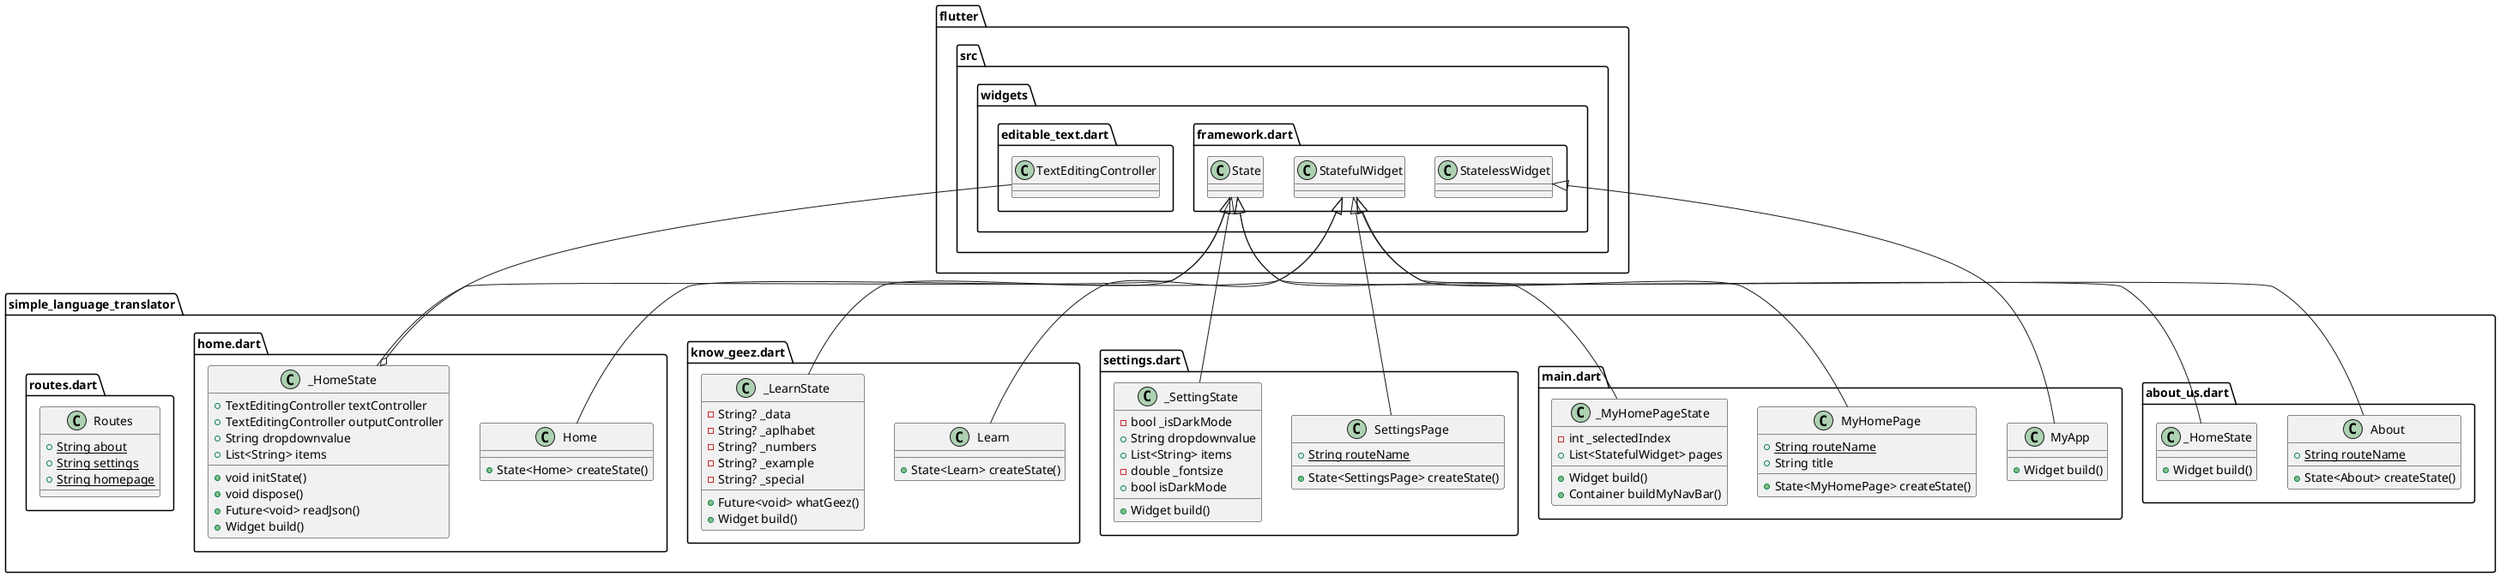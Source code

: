 @startuml components_diagram

set namespaceSeparator ::

class "simple_language_translator::about_us.dart::About" {
  {static} +String routeName
  +State<About> createState()
}

"flutter::src::widgets::framework.dart::StatefulWidget" <|-- "simple_language_translator::about_us.dart::About"

class "simple_language_translator::about_us.dart::_HomeState" {
  +Widget build()
}

"flutter::src::widgets::framework.dart::State" <|-- "simple_language_translator::about_us.dart::_HomeState"

class "simple_language_translator::main.dart::MyApp" {
  +Widget build()
}

"flutter::src::widgets::framework.dart::StatelessWidget" <|-- "simple_language_translator::main.dart::MyApp"

class "simple_language_translator::main.dart::MyHomePage" {
  {static} +String routeName
  +String title
  +State<MyHomePage> createState()
}

"flutter::src::widgets::framework.dart::StatefulWidget" <|-- "simple_language_translator::main.dart::MyHomePage"

class "simple_language_translator::main.dart::_MyHomePageState" {
  -int _selectedIndex
  +List<StatefulWidget> pages
  +Widget build()
  +Container buildMyNavBar()
}

"flutter::src::widgets::framework.dart::State" <|-- "simple_language_translator::main.dart::_MyHomePageState"

class "simple_language_translator::settings.dart::SettingsPage" {
  {static} +String routeName
  +State<SettingsPage> createState()
}

"flutter::src::widgets::framework.dart::StatefulWidget" <|-- "simple_language_translator::settings.dart::SettingsPage"

class "simple_language_translator::settings.dart::_SettingState" {
  -bool _isDarkMode
  +String dropdownvalue
  +List<String> items
  -double _fontsize
  +bool isDarkMode
  +Widget build()
}

"flutter::src::widgets::framework.dart::State" <|-- "simple_language_translator::settings.dart::_SettingState"

class "simple_language_translator::know_geez.dart::Learn" {
  +State<Learn> createState()
}

"flutter::src::widgets::framework.dart::StatefulWidget" <|-- "simple_language_translator::know_geez.dart::Learn"

class "simple_language_translator::know_geez.dart::_LearnState" {
  -String? _data
  -String? _aplhabet
  -String? _numbers
  -String? _example
  -String? _special
  +Future<void> whatGeez()
  +Widget build()
}

"flutter::src::widgets::framework.dart::State" <|-- "simple_language_translator::know_geez.dart::_LearnState"

class "simple_language_translator::home.dart::Home" {
  +State<Home> createState()
}

"flutter::src::widgets::framework.dart::StatefulWidget" <|-- "simple_language_translator::home.dart::Home"

class "simple_language_translator::home.dart::_HomeState" {
  +TextEditingController textController
  +TextEditingController outputController
  +String dropdownvalue
  +List<String> items
  +void initState()
  +void dispose()
  +Future<void> readJson()
  +Widget build()
}

"simple_language_translator::home.dart::_HomeState" o-- "flutter::src::widgets::editable_text.dart::TextEditingController"
"flutter::src::widgets::framework.dart::State" <|-- "simple_language_translator::home.dart::_HomeState"

class "simple_language_translator::routes.dart::Routes" {
  {static} +String about
  {static} +String settings
  {static} +String homepage
}


@enduml

